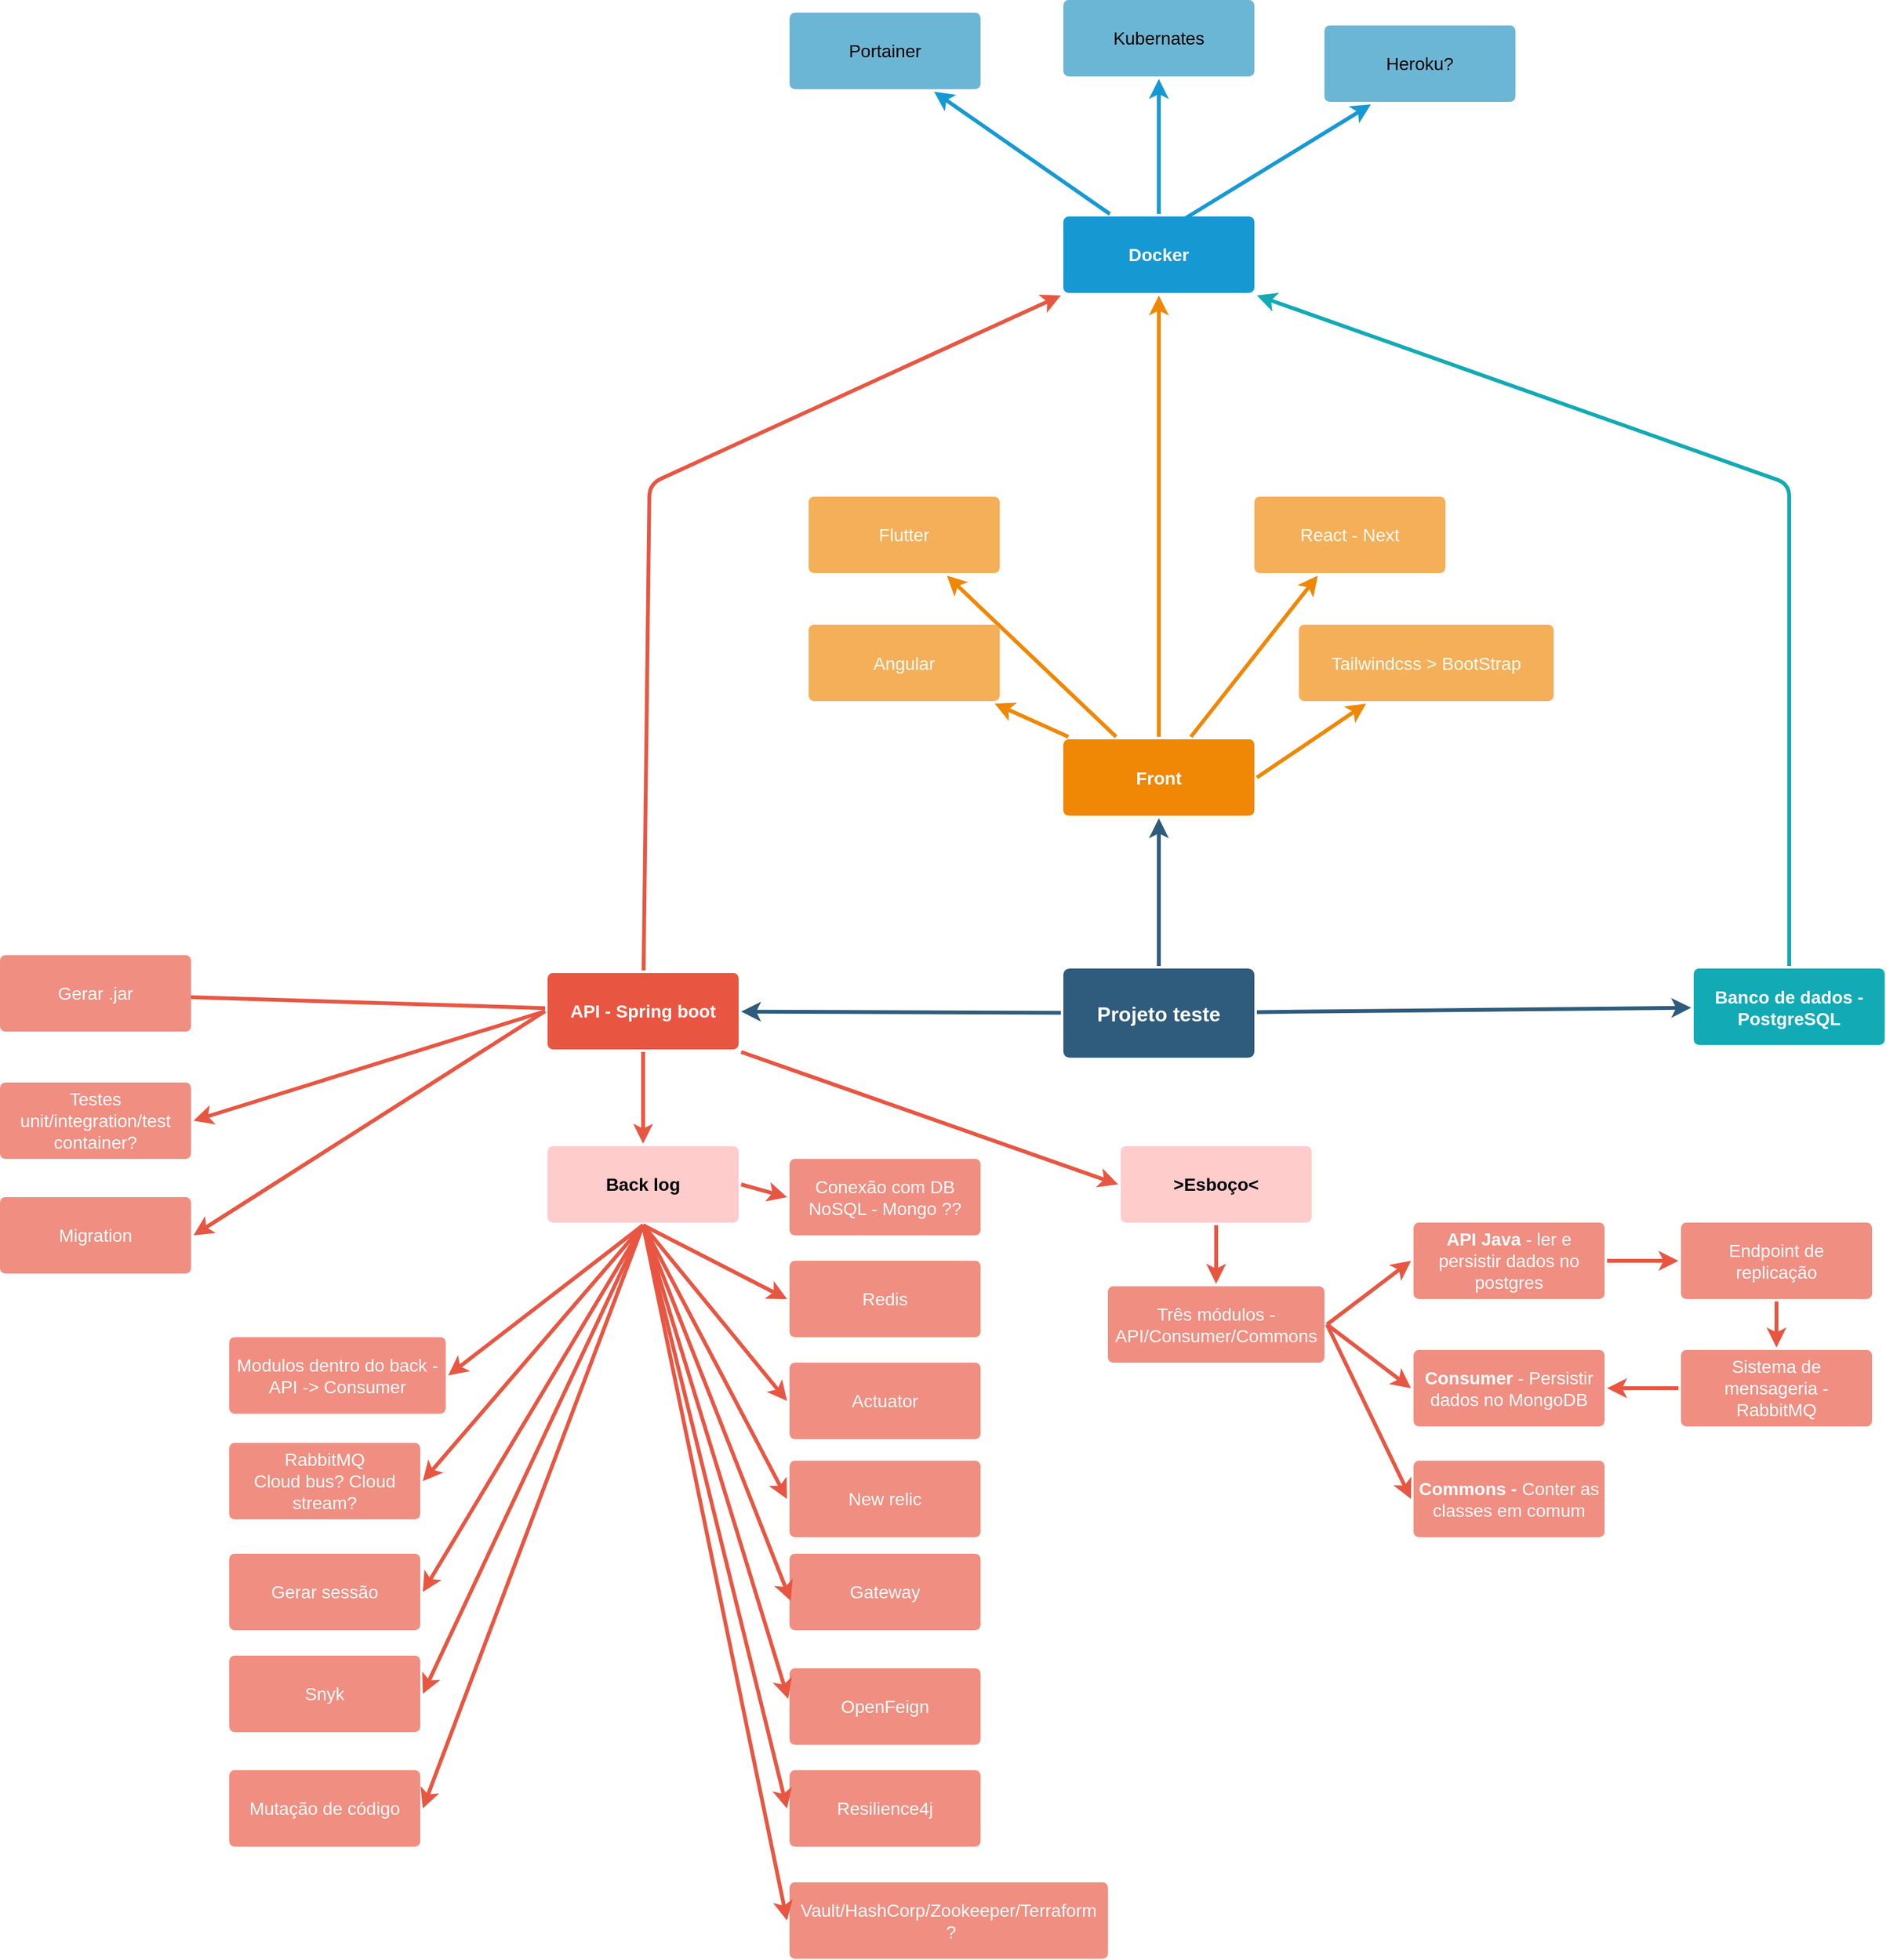 <mxfile version="21.3.7" type="device" pages="2">
  <diagram id="6a731a19-8d31-9384-78a2-239565b7b9f0" name="Ideias - Mapa mental">
    <mxGraphModel dx="2843" dy="1671" grid="1" gridSize="10" guides="1" tooltips="1" connect="1" arrows="1" fold="1" page="1" pageScale="1" pageWidth="1169" pageHeight="827" background="none" math="0" shadow="0">
      <root>
        <mxCell id="0" />
        <mxCell id="1" parent="0" />
        <mxCell id="1745" value="" style="edgeStyle=none;rounded=0;jumpStyle=none;html=1;shadow=0;labelBackgroundColor=none;startArrow=none;startFill=0;endArrow=classic;endFill=1;jettySize=auto;orthogonalLoop=1;strokeColor=#2F5B7C;strokeWidth=3;fontFamily=Helvetica;fontSize=16;fontColor=#23445D;spacing=5;" parent="1" source="1749" target="1764" edge="1">
          <mxGeometry relative="1" as="geometry" />
        </mxCell>
        <mxCell id="1746" value="" style="edgeStyle=none;rounded=0;jumpStyle=none;html=1;shadow=0;labelBackgroundColor=none;startArrow=none;startFill=0;endArrow=classic;endFill=1;jettySize=auto;orthogonalLoop=1;strokeColor=#2F5B7C;strokeWidth=3;fontFamily=Helvetica;fontSize=16;fontColor=#23445D;spacing=5;" parent="1" source="1749" target="1771" edge="1">
          <mxGeometry relative="1" as="geometry" />
        </mxCell>
        <mxCell id="1748" value="" style="edgeStyle=none;rounded=0;jumpStyle=none;html=1;shadow=0;labelBackgroundColor=none;startArrow=none;startFill=0;endArrow=classic;endFill=1;jettySize=auto;orthogonalLoop=1;strokeColor=#2F5B7C;strokeWidth=3;fontFamily=Helvetica;fontSize=16;fontColor=#23445D;spacing=5;" parent="1" source="1749" target="1753" edge="1">
          <mxGeometry relative="1" as="geometry" />
        </mxCell>
        <mxCell id="1749" value="Projeto teste" style="rounded=1;whiteSpace=wrap;html=1;shadow=0;labelBackgroundColor=none;strokeColor=none;strokeWidth=3;fillColor=#2F5B7C;fontFamily=Helvetica;fontSize=16;fontColor=#FFFFFF;align=center;fontStyle=1;spacing=5;arcSize=7;perimeterSpacing=2;" parent="1" vertex="1">
          <mxGeometry x="495" y="380.5" width="150" height="70" as="geometry" />
        </mxCell>
        <mxCell id="1752" value="" style="edgeStyle=none;rounded=1;jumpStyle=none;html=1;shadow=0;labelBackgroundColor=none;startArrow=none;startFill=0;jettySize=auto;orthogonalLoop=1;strokeColor=#E85642;strokeWidth=3;fontFamily=Helvetica;fontSize=14;fontColor=#FFFFFF;spacing=5;fontStyle=1;fillColor=#b0e3e6;" parent="1" source="1753" edge="1">
          <mxGeometry relative="1" as="geometry">
            <mxPoint x="-208" y="402.396" as="targetPoint" />
          </mxGeometry>
        </mxCell>
        <mxCell id="1753" value="API - Spring boot" style="rounded=1;whiteSpace=wrap;html=1;shadow=0;labelBackgroundColor=none;strokeColor=none;strokeWidth=3;fillColor=#e85642;fontFamily=Helvetica;fontSize=14;fontColor=#FFFFFF;align=center;spacing=5;fontStyle=1;arcSize=7;perimeterSpacing=2;" parent="1" vertex="1">
          <mxGeometry x="90" y="384" width="150" height="60" as="geometry" />
        </mxCell>
        <mxCell id="1757" value="" style="edgeStyle=none;rounded=0;jumpStyle=none;html=1;shadow=0;labelBackgroundColor=none;startArrow=none;startFill=0;endArrow=classic;endFill=1;jettySize=auto;orthogonalLoop=1;strokeColor=#1699D3;strokeWidth=3;fontFamily=Helvetica;fontSize=14;fontColor=#FFFFFF;spacing=5;entryX=0.5;entryY=1;entryDx=0;entryDy=0;" parent="1" source="1760" target="hTeudJfg16gMyXfL6sOq-1787" edge="1">
          <mxGeometry relative="1" as="geometry">
            <mxPoint x="570" y="-290" as="targetPoint" />
          </mxGeometry>
        </mxCell>
        <mxCell id="1760" value="Docker" style="rounded=1;whiteSpace=wrap;html=1;shadow=0;labelBackgroundColor=none;strokeColor=none;strokeWidth=3;fillColor=#1699d3;fontFamily=Helvetica;fontSize=14;fontColor=#FFFFFF;align=center;spacing=5;fontStyle=1;arcSize=7;perimeterSpacing=2;" parent="1" vertex="1">
          <mxGeometry x="495" y="-210" width="150" height="60" as="geometry" />
        </mxCell>
        <mxCell id="1764" value="Front" style="rounded=1;whiteSpace=wrap;html=1;shadow=0;labelBackgroundColor=none;strokeColor=none;strokeWidth=3;fillColor=#F08705;fontFamily=Helvetica;fontSize=14;fontColor=#FFFFFF;align=center;spacing=5;fontStyle=1;arcSize=7;perimeterSpacing=2;" parent="1" vertex="1">
          <mxGeometry x="495" y="200.5" width="150" height="60" as="geometry" />
        </mxCell>
        <mxCell id="1765" value="React - Next" style="rounded=1;whiteSpace=wrap;html=1;shadow=0;labelBackgroundColor=none;strokeColor=none;strokeWidth=3;fillColor=#f5af58;fontFamily=Helvetica;fontSize=14;fontColor=#FFFFFF;align=center;spacing=5;arcSize=7;perimeterSpacing=2;" parent="1" vertex="1">
          <mxGeometry x="645" y="10" width="150" height="60" as="geometry" />
        </mxCell>
        <mxCell id="1766" value="" style="edgeStyle=none;rounded=0;jumpStyle=none;html=1;shadow=0;labelBackgroundColor=none;startArrow=none;startFill=0;endArrow=classic;endFill=1;jettySize=auto;orthogonalLoop=1;strokeColor=#F08705;strokeWidth=3;fontFamily=Helvetica;fontSize=14;fontColor=#FFFFFF;spacing=5;" parent="1" source="1764" target="1765" edge="1">
          <mxGeometry relative="1" as="geometry" />
        </mxCell>
        <mxCell id="1767" value="Flutter" style="rounded=1;whiteSpace=wrap;html=1;shadow=0;labelBackgroundColor=none;strokeColor=none;strokeWidth=3;fillColor=#f5af58;fontFamily=Helvetica;fontSize=14;fontColor=#FFFFFF;align=center;spacing=5;arcSize=7;perimeterSpacing=2;" parent="1" vertex="1">
          <mxGeometry x="295" y="10" width="150" height="60" as="geometry" />
        </mxCell>
        <mxCell id="1768" value="" style="edgeStyle=none;rounded=0;jumpStyle=none;html=1;shadow=0;labelBackgroundColor=none;startArrow=none;startFill=0;endArrow=classic;endFill=1;jettySize=auto;orthogonalLoop=1;strokeColor=#F08705;strokeWidth=3;fontFamily=Helvetica;fontSize=14;fontColor=#FFFFFF;spacing=5;" parent="1" source="1764" target="1767" edge="1">
          <mxGeometry relative="1" as="geometry" />
        </mxCell>
        <mxCell id="1769" value="Angular" style="rounded=1;whiteSpace=wrap;html=1;shadow=0;labelBackgroundColor=none;strokeColor=none;strokeWidth=3;fillColor=#f5af58;fontFamily=Helvetica;fontSize=14;fontColor=#FFFFFF;align=center;spacing=5;arcSize=7;perimeterSpacing=2;" parent="1" vertex="1">
          <mxGeometry x="295" y="110.5" width="150" height="60" as="geometry" />
        </mxCell>
        <mxCell id="1770" value="" style="edgeStyle=none;rounded=0;jumpStyle=none;html=1;shadow=0;labelBackgroundColor=none;startArrow=none;startFill=0;endArrow=classic;endFill=1;jettySize=auto;orthogonalLoop=1;strokeColor=#F08705;strokeWidth=3;fontFamily=Helvetica;fontSize=14;fontColor=#FFFFFF;spacing=5;" parent="1" source="1764" target="1769" edge="1">
          <mxGeometry relative="1" as="geometry" />
        </mxCell>
        <mxCell id="1771" value="Banco de dados - PostgreSQL" style="rounded=1;whiteSpace=wrap;html=1;shadow=0;labelBackgroundColor=none;strokeColor=none;strokeWidth=3;fillColor=#12aab5;fontFamily=Helvetica;fontSize=14;fontColor=#FFFFFF;align=center;spacing=5;fontStyle=1;arcSize=7;perimeterSpacing=2;" parent="1" vertex="1">
          <mxGeometry x="990" y="380.5" width="150" height="60" as="geometry" />
        </mxCell>
        <mxCell id="1773" value="" style="edgeStyle=none;rounded=1;jumpStyle=none;html=1;shadow=0;labelBackgroundColor=none;startArrow=none;startFill=0;jettySize=auto;orthogonalLoop=1;strokeColor=#12AAB5;strokeWidth=3;fontFamily=Helvetica;fontSize=14;fontColor=#FFFFFF;spacing=5;fontStyle=1;fillColor=#b0e3e6;entryX=1;entryY=1;entryDx=0;entryDy=0;" parent="1" source="1771" target="1760" edge="1">
          <mxGeometry relative="1" as="geometry">
            <mxPoint x="630" y="530" as="targetPoint" />
            <Array as="points">
              <mxPoint x="1065" />
            </Array>
          </mxGeometry>
        </mxCell>
        <mxCell id="hTeudJfg16gMyXfL6sOq-1780" value="" style="edgeStyle=none;rounded=1;jumpStyle=none;html=1;shadow=0;labelBackgroundColor=none;startArrow=none;startFill=0;jettySize=auto;orthogonalLoop=1;strokeColor=#E85642;strokeWidth=3;fontFamily=Helvetica;fontSize=14;fontColor=#FFFFFF;spacing=5;fontStyle=1;fillColor=#b0e3e6;entryX=0;entryY=1;entryDx=0;entryDy=0;" parent="1" source="1753" target="1760" edge="1">
          <mxGeometry relative="1" as="geometry">
            <mxPoint x="260" y="458" as="sourcePoint" />
            <mxPoint x="190" y="513" as="targetPoint" />
            <Array as="points">
              <mxPoint x="170" />
            </Array>
          </mxGeometry>
        </mxCell>
        <mxCell id="hTeudJfg16gMyXfL6sOq-1783" value="Tailwindcss &amp;gt; BootStrap" style="rounded=1;whiteSpace=wrap;html=1;shadow=0;labelBackgroundColor=none;strokeColor=none;strokeWidth=3;fillColor=#f5af58;fontFamily=Helvetica;fontSize=14;fontColor=#FFFFFF;align=center;spacing=5;arcSize=7;perimeterSpacing=2;" parent="1" vertex="1">
          <mxGeometry x="680" y="110.5" width="200" height="60" as="geometry" />
        </mxCell>
        <mxCell id="hTeudJfg16gMyXfL6sOq-1784" value="" style="edgeStyle=none;rounded=0;jumpStyle=none;html=1;shadow=0;labelBackgroundColor=none;startArrow=none;startFill=0;endArrow=classic;endFill=1;jettySize=auto;orthogonalLoop=1;strokeColor=#F08705;strokeWidth=3;fontFamily=Helvetica;fontSize=14;fontColor=#FFFFFF;spacing=5;exitX=1;exitY=0.5;exitDx=0;exitDy=0;" parent="1" source="1764" target="hTeudJfg16gMyXfL6sOq-1783" edge="1">
          <mxGeometry relative="1" as="geometry">
            <mxPoint x="690" y="289" as="sourcePoint" />
          </mxGeometry>
        </mxCell>
        <mxCell id="hTeudJfg16gMyXfL6sOq-1786" value="" style="edgeStyle=none;rounded=0;jumpStyle=none;html=1;shadow=0;labelBackgroundColor=none;startArrow=none;startFill=0;endArrow=classic;endFill=1;jettySize=auto;orthogonalLoop=1;strokeColor=#F08705;strokeWidth=3;fontFamily=Helvetica;fontSize=14;fontColor=#FFFFFF;spacing=5;entryX=0.5;entryY=1;entryDx=0;entryDy=0;exitX=0.5;exitY=0;exitDx=0;exitDy=0;" parent="1" source="1764" target="1760" edge="1">
          <mxGeometry relative="1" as="geometry">
            <mxPoint x="546" y="209" as="sourcePoint" />
            <mxPoint x="414" y="82" as="targetPoint" />
          </mxGeometry>
        </mxCell>
        <mxCell id="hTeudJfg16gMyXfL6sOq-1787" value="Kubernates" style="rounded=1;whiteSpace=wrap;html=1;shadow=0;labelBackgroundColor=none;strokeWidth=3;fontFamily=Helvetica;fontSize=14;align=center;spacing=5;arcSize=7;perimeterSpacing=2;fillColor=#6cb6d5;strokeColor=none;" parent="1" vertex="1">
          <mxGeometry x="495" y="-380" width="150" height="60" as="geometry" />
        </mxCell>
        <mxCell id="hTeudJfg16gMyXfL6sOq-1788" value="Heroku?" style="rounded=1;whiteSpace=wrap;html=1;shadow=0;labelBackgroundColor=none;strokeWidth=3;fontFamily=Helvetica;fontSize=14;align=center;spacing=5;arcSize=7;perimeterSpacing=2;fillColor=#6cb6d5;strokeColor=none;" parent="1" vertex="1">
          <mxGeometry x="700" y="-360" width="150" height="60" as="geometry" />
        </mxCell>
        <mxCell id="hTeudJfg16gMyXfL6sOq-1789" value="" style="edgeStyle=none;rounded=0;jumpStyle=none;html=1;shadow=0;labelBackgroundColor=none;startArrow=none;startFill=0;endArrow=classic;endFill=1;jettySize=auto;orthogonalLoop=1;strokeColor=#1699D3;strokeWidth=3;fontFamily=Helvetica;fontSize=14;fontColor=#FFFFFF;spacing=5;entryX=0.25;entryY=1;entryDx=0;entryDy=0;" parent="1" target="hTeudJfg16gMyXfL6sOq-1788" edge="1">
          <mxGeometry relative="1" as="geometry">
            <mxPoint x="580" y="-202" as="sourcePoint" />
            <mxPoint x="580" y="-308" as="targetPoint" />
          </mxGeometry>
        </mxCell>
        <mxCell id="hTeudJfg16gMyXfL6sOq-1792" value="Portainer" style="rounded=1;whiteSpace=wrap;html=1;shadow=0;labelBackgroundColor=none;strokeWidth=3;fontFamily=Helvetica;fontSize=14;align=center;spacing=5;arcSize=7;perimeterSpacing=2;fillColor=#6cb6d5;strokeColor=none;" parent="1" vertex="1">
          <mxGeometry x="280" y="-370" width="150" height="60" as="geometry" />
        </mxCell>
        <mxCell id="hTeudJfg16gMyXfL6sOq-1793" value="" style="edgeStyle=none;rounded=0;jumpStyle=none;html=1;shadow=0;labelBackgroundColor=none;startArrow=none;startFill=0;endArrow=classic;endFill=1;jettySize=auto;orthogonalLoop=1;strokeColor=#1699D3;strokeWidth=3;fontFamily=Helvetica;fontSize=14;fontColor=#FFFFFF;spacing=5;entryX=0.75;entryY=1;entryDx=0;entryDy=0;exitX=0.25;exitY=0;exitDx=0;exitDy=0;" parent="1" source="1760" target="hTeudJfg16gMyXfL6sOq-1792" edge="1">
          <mxGeometry relative="1" as="geometry">
            <mxPoint x="580" y="-202" as="sourcePoint" />
            <mxPoint x="590" y="-308" as="targetPoint" />
          </mxGeometry>
        </mxCell>
        <mxCell id="hTeudJfg16gMyXfL6sOq-1799" value="" style="edgeStyle=none;rounded=1;jumpStyle=none;html=1;shadow=0;labelBackgroundColor=none;startArrow=none;startFill=0;jettySize=auto;orthogonalLoop=1;strokeColor=#E85642;strokeWidth=3;fontFamily=Helvetica;fontSize=14;fontColor=#FFFFFF;spacing=5;fontStyle=1;fillColor=#b0e3e6;entryX=1;entryY=0.5;entryDx=0;entryDy=0;exitX=0.5;exitY=1;exitDx=0;exitDy=0;" parent="1" source="hTeudJfg16gMyXfL6sOq-1803" target="hTeudJfg16gMyXfL6sOq-1814" edge="1">
          <mxGeometry relative="1" as="geometry">
            <mxPoint x="268" y="794" as="sourcePoint" />
            <mxPoint x="-38" y="870" as="targetPoint" />
          </mxGeometry>
        </mxCell>
        <mxCell id="hTeudJfg16gMyXfL6sOq-1800" value="New relic" style="rounded=1;whiteSpace=wrap;html=1;shadow=0;labelBackgroundColor=none;strokeColor=none;strokeWidth=3;fillColor=#f08e81;fontFamily=Helvetica;fontSize=14;fontColor=#FFFFFF;align=center;spacing=5;fontStyle=0;arcSize=7;perimeterSpacing=2;" parent="1" vertex="1">
          <mxGeometry x="280" y="767" width="150" height="60" as="geometry" />
        </mxCell>
        <mxCell id="hTeudJfg16gMyXfL6sOq-1801" value="Conexão com DB NoSQL - Mongo ??" style="rounded=1;whiteSpace=wrap;html=1;shadow=0;labelBackgroundColor=none;strokeColor=none;strokeWidth=3;fillColor=#f08e81;fontFamily=Helvetica;fontSize=14;fontColor=#FFFFFF;align=center;spacing=5;fontStyle=0;arcSize=7;perimeterSpacing=2;" parent="1" vertex="1">
          <mxGeometry x="280" y="530" width="150" height="60" as="geometry" />
        </mxCell>
        <mxCell id="hTeudJfg16gMyXfL6sOq-1802" value="Redis" style="rounded=1;whiteSpace=wrap;html=1;shadow=0;labelBackgroundColor=none;strokeColor=none;strokeWidth=3;fillColor=#f08e81;fontFamily=Helvetica;fontSize=14;fontColor=#FFFFFF;align=center;spacing=5;fontStyle=0;arcSize=7;perimeterSpacing=2;" parent="1" vertex="1">
          <mxGeometry x="280" y="610" width="150" height="60" as="geometry" />
        </mxCell>
        <mxCell id="hTeudJfg16gMyXfL6sOq-1803" value="&lt;font color=&quot;#000000&quot;&gt;Back log&lt;/font&gt;" style="rounded=1;whiteSpace=wrap;html=1;shadow=0;labelBackgroundColor=none;strokeColor=none;strokeWidth=3;fillColor=#ffcccc;fontFamily=Helvetica;fontSize=14;align=center;spacing=5;fontStyle=1;arcSize=7;perimeterSpacing=2;glass=0;fillStyle=auto;" parent="1" vertex="1">
          <mxGeometry x="90" y="520" width="150" height="60" as="geometry" />
        </mxCell>
        <mxCell id="hTeudJfg16gMyXfL6sOq-1804" value="" style="edgeStyle=none;rounded=1;jumpStyle=none;html=1;shadow=0;labelBackgroundColor=none;startArrow=none;startFill=0;jettySize=auto;orthogonalLoop=1;strokeColor=#E85642;strokeWidth=3;fontFamily=Helvetica;fontSize=14;fontColor=#FFFFFF;spacing=5;fontStyle=1;fillColor=#b0e3e6;exitX=0.5;exitY=1;exitDx=0;exitDy=0;" parent="1" source="1753" target="hTeudJfg16gMyXfL6sOq-1803" edge="1">
          <mxGeometry relative="1" as="geometry">
            <mxPoint x="114" y="392" as="sourcePoint" />
            <mxPoint x="-194" y="232" as="targetPoint" />
          </mxGeometry>
        </mxCell>
        <mxCell id="hTeudJfg16gMyXfL6sOq-1805" value="" style="edgeStyle=none;rounded=1;jumpStyle=none;html=1;shadow=0;labelBackgroundColor=none;startArrow=none;startFill=0;jettySize=auto;orthogonalLoop=1;strokeColor=#E85642;strokeWidth=3;fontFamily=Helvetica;fontSize=14;fontColor=#FFFFFF;spacing=5;fontStyle=1;fillColor=#b0e3e6;exitX=1;exitY=0.5;exitDx=0;exitDy=0;entryX=0;entryY=0.5;entryDx=0;entryDy=0;" parent="1" source="hTeudJfg16gMyXfL6sOq-1803" target="hTeudJfg16gMyXfL6sOq-1801" edge="1">
          <mxGeometry relative="1" as="geometry">
            <mxPoint x="175" y="456" as="sourcePoint" />
            <mxPoint x="175" y="528" as="targetPoint" />
          </mxGeometry>
        </mxCell>
        <mxCell id="hTeudJfg16gMyXfL6sOq-1806" value="" style="edgeStyle=none;rounded=1;jumpStyle=none;html=1;shadow=0;labelBackgroundColor=none;startArrow=none;startFill=0;jettySize=auto;orthogonalLoop=1;strokeColor=#E85642;strokeWidth=3;fontFamily=Helvetica;fontSize=14;fontColor=#FFFFFF;spacing=5;fontStyle=1;fillColor=#b0e3e6;exitX=0.5;exitY=1;exitDx=0;exitDy=0;entryX=0;entryY=0.5;entryDx=0;entryDy=0;" parent="1" source="hTeudJfg16gMyXfL6sOq-1803" target="hTeudJfg16gMyXfL6sOq-1802" edge="1">
          <mxGeometry relative="1" as="geometry">
            <mxPoint x="252" y="560" as="sourcePoint" />
            <mxPoint x="288" y="570" as="targetPoint" />
          </mxGeometry>
        </mxCell>
        <mxCell id="hTeudJfg16gMyXfL6sOq-1807" value="" style="edgeStyle=none;rounded=1;jumpStyle=none;html=1;shadow=0;labelBackgroundColor=none;startArrow=none;startFill=0;jettySize=auto;orthogonalLoop=1;strokeColor=#E85642;strokeWidth=3;fontFamily=Helvetica;fontSize=14;fontColor=#FFFFFF;spacing=5;fontStyle=1;fillColor=#b0e3e6;entryX=1;entryY=0.5;entryDx=0;entryDy=0;exitX=0;exitY=0.5;exitDx=0;exitDy=0;" parent="1" source="1753" target="hTeudJfg16gMyXfL6sOq-1815" edge="1">
          <mxGeometry relative="1" as="geometry">
            <mxPoint x="108" y="432" as="sourcePoint" />
            <mxPoint x="-218" y="570" as="targetPoint" />
          </mxGeometry>
        </mxCell>
        <mxCell id="hTeudJfg16gMyXfL6sOq-1808" value="" style="edgeStyle=none;rounded=1;jumpStyle=none;html=1;shadow=0;labelBackgroundColor=none;startArrow=none;startFill=0;jettySize=auto;orthogonalLoop=1;strokeColor=#E85642;strokeWidth=3;fontFamily=Helvetica;fontSize=14;fontColor=#FFFFFF;spacing=5;fontStyle=1;fillColor=#b0e3e6;entryX=1;entryY=0.5;entryDx=0;entryDy=0;exitX=0;exitY=0.5;exitDx=0;exitDy=0;" parent="1" source="1753" target="hTeudJfg16gMyXfL6sOq-1816" edge="1">
          <mxGeometry relative="1" as="geometry">
            <mxPoint x="118" y="442" as="sourcePoint" />
            <mxPoint x="-218" y="650" as="targetPoint" />
          </mxGeometry>
        </mxCell>
        <mxCell id="hTeudJfg16gMyXfL6sOq-1809" value="" style="edgeStyle=none;rounded=1;jumpStyle=none;html=1;shadow=0;labelBackgroundColor=none;startArrow=none;startFill=0;jettySize=auto;orthogonalLoop=1;strokeColor=#E85642;strokeWidth=3;fontFamily=Helvetica;fontSize=14;fontColor=#FFFFFF;spacing=5;fontStyle=1;fillColor=#b0e3e6;entryX=1;entryY=0.5;entryDx=0;entryDy=0;exitX=0.5;exitY=1;exitDx=0;exitDy=0;" parent="1" source="hTeudJfg16gMyXfL6sOq-1803" target="hTeudJfg16gMyXfL6sOq-1817" edge="1">
          <mxGeometry relative="1" as="geometry">
            <mxPoint x="170" y="580" as="sourcePoint" />
            <mxPoint x="-38" y="783" as="targetPoint" />
          </mxGeometry>
        </mxCell>
        <mxCell id="hTeudJfg16gMyXfL6sOq-1810" value="" style="edgeStyle=none;rounded=1;jumpStyle=none;html=1;shadow=0;labelBackgroundColor=none;startArrow=none;startFill=0;jettySize=auto;orthogonalLoop=1;strokeColor=#E85642;strokeWidth=3;fontFamily=Helvetica;fontSize=14;fontColor=#FFFFFF;spacing=5;fontStyle=1;fillColor=#b0e3e6;entryX=0;entryY=0.5;entryDx=0;entryDy=0;exitX=0.5;exitY=1;exitDx=0;exitDy=0;" parent="1" source="hTeudJfg16gMyXfL6sOq-1803" target="hTeudJfg16gMyXfL6sOq-1800" edge="1">
          <mxGeometry relative="1" as="geometry">
            <mxPoint x="138" y="462" as="sourcePoint" />
            <mxPoint x="-208" y="740" as="targetPoint" />
          </mxGeometry>
        </mxCell>
        <mxCell id="hTeudJfg16gMyXfL6sOq-1813" value="Gerar .jar" style="rounded=1;whiteSpace=wrap;html=1;shadow=0;labelBackgroundColor=none;strokeColor=none;strokeWidth=3;fillColor=#f08e81;fontFamily=Helvetica;fontSize=14;fontColor=#FFFFFF;align=center;spacing=5;fontStyle=0;arcSize=7;perimeterSpacing=2;" parent="1" vertex="1">
          <mxGeometry x="-340" y="370" width="150" height="60" as="geometry" />
        </mxCell>
        <mxCell id="hTeudJfg16gMyXfL6sOq-1814" value="Gerar sessão" style="rounded=1;whiteSpace=wrap;html=1;shadow=0;labelBackgroundColor=none;strokeColor=none;strokeWidth=3;fillColor=#f08e81;fontFamily=Helvetica;fontSize=14;fontColor=#FFFFFF;align=center;spacing=5;fontStyle=0;arcSize=7;perimeterSpacing=2;" parent="1" vertex="1">
          <mxGeometry x="-160" y="840" width="150" height="60" as="geometry" />
        </mxCell>
        <mxCell id="hTeudJfg16gMyXfL6sOq-1815" value="Testes unit/integration/test container?" style="rounded=1;whiteSpace=wrap;html=1;shadow=0;labelBackgroundColor=none;strokeColor=none;strokeWidth=3;fillColor=#f08e81;fontFamily=Helvetica;fontSize=14;fontColor=#FFFFFF;align=center;spacing=5;fontStyle=0;arcSize=7;perimeterSpacing=2;" parent="1" vertex="1">
          <mxGeometry x="-340" y="470" width="150" height="60" as="geometry" />
        </mxCell>
        <mxCell id="hTeudJfg16gMyXfL6sOq-1816" value="Migration" style="rounded=1;whiteSpace=wrap;html=1;shadow=0;labelBackgroundColor=none;strokeColor=none;strokeWidth=3;fillColor=#f08e81;fontFamily=Helvetica;fontSize=14;fontColor=#FFFFFF;align=center;spacing=5;fontStyle=0;arcSize=7;perimeterSpacing=2;" parent="1" vertex="1">
          <mxGeometry x="-340" y="560" width="150" height="60" as="geometry" />
        </mxCell>
        <mxCell id="hTeudJfg16gMyXfL6sOq-1817" value="RabbitMQ&lt;br&gt;Cloud bus? Cloud stream?" style="rounded=1;whiteSpace=wrap;html=1;shadow=0;labelBackgroundColor=none;strokeColor=none;strokeWidth=3;fillColor=#f08e81;fontFamily=Helvetica;fontSize=14;fontColor=#FFFFFF;align=center;spacing=5;fontStyle=0;arcSize=7;perimeterSpacing=2;" parent="1" vertex="1">
          <mxGeometry x="-160" y="753" width="150" height="60" as="geometry" />
        </mxCell>
        <mxCell id="hTeudJfg16gMyXfL6sOq-1818" value="Actuator" style="rounded=1;whiteSpace=wrap;html=1;shadow=0;labelBackgroundColor=none;strokeColor=none;strokeWidth=3;fillColor=#f08e81;fontFamily=Helvetica;fontSize=14;fontColor=#FFFFFF;align=center;spacing=5;fontStyle=0;arcSize=7;perimeterSpacing=2;" parent="1" vertex="1">
          <mxGeometry x="280" y="690" width="150" height="60" as="geometry" />
        </mxCell>
        <mxCell id="hTeudJfg16gMyXfL6sOq-1819" value="" style="edgeStyle=none;rounded=1;jumpStyle=none;html=1;shadow=0;labelBackgroundColor=none;startArrow=none;startFill=0;jettySize=auto;orthogonalLoop=1;strokeColor=#E85642;strokeWidth=3;fontFamily=Helvetica;fontSize=14;fontColor=#FFFFFF;spacing=5;fontStyle=1;fillColor=#b0e3e6;exitX=0.5;exitY=1;exitDx=0;exitDy=0;entryX=0;entryY=0.5;entryDx=0;entryDy=0;" parent="1" source="hTeudJfg16gMyXfL6sOq-1803" target="hTeudJfg16gMyXfL6sOq-1818" edge="1">
          <mxGeometry relative="1" as="geometry">
            <mxPoint x="252" y="592" as="sourcePoint" />
            <mxPoint x="288" y="618" as="targetPoint" />
          </mxGeometry>
        </mxCell>
        <mxCell id="hTeudJfg16gMyXfL6sOq-1820" value="Gateway" style="rounded=1;whiteSpace=wrap;html=1;shadow=0;labelBackgroundColor=none;strokeColor=none;strokeWidth=3;fillColor=#f08e81;fontFamily=Helvetica;fontSize=14;fontColor=#FFFFFF;align=center;spacing=5;fontStyle=0;arcSize=7;perimeterSpacing=2;" parent="1" vertex="1">
          <mxGeometry x="280" y="840" width="150" height="60" as="geometry" />
        </mxCell>
        <mxCell id="hTeudJfg16gMyXfL6sOq-1821" value="OpenFeign" style="rounded=1;whiteSpace=wrap;html=1;shadow=0;labelBackgroundColor=none;strokeColor=none;strokeWidth=3;fillColor=#f08e81;fontFamily=Helvetica;fontSize=14;fontColor=#FFFFFF;align=center;spacing=5;fontStyle=0;arcSize=7;perimeterSpacing=2;" parent="1" vertex="1">
          <mxGeometry x="280" y="930" width="150" height="60" as="geometry" />
        </mxCell>
        <mxCell id="hTeudJfg16gMyXfL6sOq-1822" value="" style="edgeStyle=none;rounded=1;jumpStyle=none;html=1;shadow=0;labelBackgroundColor=none;startArrow=none;startFill=0;jettySize=auto;orthogonalLoop=1;strokeColor=#E85642;strokeWidth=3;fontFamily=Helvetica;fontSize=14;fontColor=#FFFFFF;spacing=5;fontStyle=1;fillColor=#b0e3e6;entryX=0.006;entryY=0.406;entryDx=0;entryDy=0;entryPerimeter=0;exitX=0.5;exitY=1;exitDx=0;exitDy=0;" parent="1" source="hTeudJfg16gMyXfL6sOq-1803" target="hTeudJfg16gMyXfL6sOq-1821" edge="1">
          <mxGeometry relative="1" as="geometry">
            <mxPoint x="170" y="580" as="sourcePoint" />
            <mxPoint x="288" y="807" as="targetPoint" />
          </mxGeometry>
        </mxCell>
        <mxCell id="hTeudJfg16gMyXfL6sOq-1823" value="Resilience4j" style="rounded=1;whiteSpace=wrap;html=1;shadow=0;labelBackgroundColor=none;strokeColor=none;strokeWidth=3;fillColor=#f08e81;fontFamily=Helvetica;fontSize=14;fontColor=#FFFFFF;align=center;spacing=5;fontStyle=0;arcSize=7;perimeterSpacing=2;" parent="1" vertex="1">
          <mxGeometry x="280" y="1010" width="150" height="60" as="geometry" />
        </mxCell>
        <mxCell id="hTeudJfg16gMyXfL6sOq-1824" value="" style="edgeStyle=none;rounded=1;jumpStyle=none;html=1;shadow=0;labelBackgroundColor=none;startArrow=none;startFill=0;jettySize=auto;orthogonalLoop=1;strokeColor=#E85642;strokeWidth=3;fontFamily=Helvetica;fontSize=14;fontColor=#FFFFFF;spacing=5;fontStyle=1;fillColor=#b0e3e6;entryX=0;entryY=0.5;entryDx=0;entryDy=0;exitX=0.5;exitY=1;exitDx=0;exitDy=0;" parent="1" source="hTeudJfg16gMyXfL6sOq-1803" target="hTeudJfg16gMyXfL6sOq-1823" edge="1">
          <mxGeometry relative="1" as="geometry">
            <mxPoint x="175" y="592" as="sourcePoint" />
            <mxPoint x="289" y="964" as="targetPoint" />
          </mxGeometry>
        </mxCell>
        <mxCell id="hTeudJfg16gMyXfL6sOq-1825" value="" style="edgeStyle=none;rounded=1;jumpStyle=none;html=1;shadow=0;labelBackgroundColor=none;startArrow=none;startFill=0;jettySize=auto;orthogonalLoop=1;strokeColor=#E85642;strokeWidth=3;fontFamily=Helvetica;fontSize=14;fontColor=#FFFFFF;spacing=5;fontStyle=1;fillColor=#b0e3e6;entryX=0.019;entryY=0.609;entryDx=0;entryDy=0;entryPerimeter=0;exitX=0.5;exitY=1;exitDx=0;exitDy=0;" parent="1" source="hTeudJfg16gMyXfL6sOq-1803" target="hTeudJfg16gMyXfL6sOq-1820" edge="1">
          <mxGeometry relative="1" as="geometry">
            <mxPoint x="175" y="592" as="sourcePoint" />
            <mxPoint x="289" y="964" as="targetPoint" />
          </mxGeometry>
        </mxCell>
        <mxCell id="hTeudJfg16gMyXfL6sOq-1826" value="Vault/HashCorp/Zookeeper/Terraform&lt;br&gt;&amp;nbsp;?" style="rounded=1;whiteSpace=wrap;html=1;shadow=0;labelBackgroundColor=none;strokeColor=none;strokeWidth=3;fillColor=#f08e81;fontFamily=Helvetica;fontSize=14;fontColor=#FFFFFF;align=center;spacing=5;fontStyle=0;arcSize=7;perimeterSpacing=2;" parent="1" vertex="1">
          <mxGeometry x="280" y="1098" width="250" height="60" as="geometry" />
        </mxCell>
        <mxCell id="hTeudJfg16gMyXfL6sOq-1827" value="" style="edgeStyle=none;rounded=1;jumpStyle=none;html=1;shadow=0;labelBackgroundColor=none;startArrow=none;startFill=0;jettySize=auto;orthogonalLoop=1;strokeColor=#E85642;strokeWidth=3;fontFamily=Helvetica;fontSize=14;fontColor=#FFFFFF;spacing=5;fontStyle=1;fillColor=#b0e3e6;entryX=0;entryY=0.5;entryDx=0;entryDy=0;exitX=0.5;exitY=1;exitDx=0;exitDy=0;" parent="1" source="hTeudJfg16gMyXfL6sOq-1803" target="hTeudJfg16gMyXfL6sOq-1826" edge="1">
          <mxGeometry relative="1" as="geometry">
            <mxPoint x="165" y="670" as="sourcePoint" />
            <mxPoint x="289" y="1052" as="targetPoint" />
          </mxGeometry>
        </mxCell>
        <mxCell id="hTeudJfg16gMyXfL6sOq-1828" value="Modulos dentro do back - API -&amp;gt; Consumer" style="rounded=1;whiteSpace=wrap;html=1;shadow=0;labelBackgroundColor=none;strokeColor=none;strokeWidth=3;fillColor=#f08e81;fontFamily=Helvetica;fontSize=14;fontColor=#FFFFFF;align=center;spacing=5;fontStyle=0;arcSize=7;perimeterSpacing=2;" parent="1" vertex="1">
          <mxGeometry x="-160" y="670" width="170" height="60" as="geometry" />
        </mxCell>
        <mxCell id="hTeudJfg16gMyXfL6sOq-1829" value="" style="edgeStyle=none;rounded=1;jumpStyle=none;html=1;shadow=0;labelBackgroundColor=none;startArrow=none;startFill=0;jettySize=auto;orthogonalLoop=1;strokeColor=#E85642;strokeWidth=3;fontFamily=Helvetica;fontSize=14;fontColor=#FFFFFF;spacing=5;fontStyle=1;fillColor=#b0e3e6;entryX=1;entryY=0.5;entryDx=0;entryDy=0;exitX=0.5;exitY=1;exitDx=0;exitDy=0;" parent="1" source="hTeudJfg16gMyXfL6sOq-1803" target="hTeudJfg16gMyXfL6sOq-1828" edge="1">
          <mxGeometry relative="1" as="geometry">
            <mxPoint x="175" y="592" as="sourcePoint" />
            <mxPoint x="2" y="793" as="targetPoint" />
          </mxGeometry>
        </mxCell>
        <mxCell id="hTeudJfg16gMyXfL6sOq-1830" value="" style="edgeStyle=none;rounded=1;jumpStyle=none;html=1;shadow=0;labelBackgroundColor=none;startArrow=none;startFill=0;jettySize=auto;orthogonalLoop=1;strokeColor=#E85642;strokeWidth=3;fontFamily=Helvetica;fontSize=14;fontColor=#FFFFFF;spacing=5;fontStyle=1;fillColor=#b0e3e6;exitX=1;exitY=1;exitDx=0;exitDy=0;entryX=0;entryY=0.5;entryDx=0;entryDy=0;" parent="1" source="1753" target="hTeudJfg16gMyXfL6sOq-1831" edge="1">
          <mxGeometry relative="1" as="geometry">
            <mxPoint x="98" y="424" as="sourcePoint" />
            <mxPoint x="660" y="580" as="targetPoint" />
          </mxGeometry>
        </mxCell>
        <mxCell id="hTeudJfg16gMyXfL6sOq-1831" value="&lt;font color=&quot;#000000&quot;&gt;&amp;gt;Esboço&amp;lt;&lt;/font&gt;" style="rounded=1;whiteSpace=wrap;html=1;shadow=0;labelBackgroundColor=none;strokeColor=none;strokeWidth=3;fillColor=#ffcccc;fontFamily=Helvetica;fontSize=14;align=center;spacing=5;fontStyle=1;arcSize=7;perimeterSpacing=2;glass=0;fillStyle=auto;" parent="1" vertex="1">
          <mxGeometry x="540" y="520" width="150" height="60" as="geometry" />
        </mxCell>
        <mxCell id="hTeudJfg16gMyXfL6sOq-1833" value="&lt;b&gt;API Java&lt;/b&gt; - ler e persistir dados no postgres" style="rounded=1;whiteSpace=wrap;html=1;shadow=0;labelBackgroundColor=none;strokeColor=none;strokeWidth=3;fillColor=#f08e81;fontFamily=Helvetica;fontSize=14;fontColor=#FFFFFF;align=center;spacing=5;fontStyle=0;arcSize=7;perimeterSpacing=2;" parent="1" vertex="1">
          <mxGeometry x="770" y="580" width="150" height="60" as="geometry" />
        </mxCell>
        <mxCell id="hTeudJfg16gMyXfL6sOq-1834" value="&lt;b&gt;Consumer&lt;/b&gt;&amp;nbsp;- Persistir dados no MongoDB" style="rounded=1;whiteSpace=wrap;html=1;shadow=0;labelBackgroundColor=none;strokeColor=none;strokeWidth=3;fillColor=#f08e81;fontFamily=Helvetica;fontSize=14;fontColor=#FFFFFF;align=center;spacing=5;fontStyle=0;arcSize=7;perimeterSpacing=2;" parent="1" vertex="1">
          <mxGeometry x="770" y="680" width="150" height="60" as="geometry" />
        </mxCell>
        <mxCell id="hTeudJfg16gMyXfL6sOq-1835" value="" style="edgeStyle=none;rounded=1;jumpStyle=none;html=1;shadow=0;labelBackgroundColor=none;startArrow=none;startFill=0;jettySize=auto;orthogonalLoop=1;strokeColor=#E85642;strokeWidth=3;fontFamily=Helvetica;fontSize=14;fontColor=#FFFFFF;spacing=5;fontStyle=1;fillColor=#b0e3e6;exitX=0.5;exitY=1;exitDx=0;exitDy=0;entryX=0.5;entryY=0;entryDx=0;entryDy=0;" parent="1" source="hTeudJfg16gMyXfL6sOq-1831" target="hTeudJfg16gMyXfL6sOq-1839" edge="1">
          <mxGeometry relative="1" as="geometry">
            <mxPoint x="630" y="590" as="sourcePoint" />
            <mxPoint x="680" y="620" as="targetPoint" />
          </mxGeometry>
        </mxCell>
        <mxCell id="hTeudJfg16gMyXfL6sOq-1839" value="Três módulos - API/Consumer/Commons" style="rounded=1;whiteSpace=wrap;html=1;shadow=0;labelBackgroundColor=none;strokeColor=none;strokeWidth=3;fillColor=#f08e81;fontFamily=Helvetica;fontSize=14;fontColor=#FFFFFF;align=center;spacing=5;fontStyle=0;arcSize=7;perimeterSpacing=2;" parent="1" vertex="1">
          <mxGeometry x="530" y="630" width="170" height="60" as="geometry" />
        </mxCell>
        <mxCell id="hTeudJfg16gMyXfL6sOq-1843" value="" style="edgeStyle=none;rounded=1;jumpStyle=none;html=1;shadow=0;labelBackgroundColor=none;startArrow=none;startFill=0;jettySize=auto;orthogonalLoop=1;strokeColor=#E85642;strokeWidth=3;fontFamily=Helvetica;fontSize=14;fontColor=#FFFFFF;spacing=5;fontStyle=1;fillColor=#b0e3e6;exitX=1;exitY=0.5;exitDx=0;exitDy=0;entryX=0;entryY=0.5;entryDx=0;entryDy=0;" parent="1" source="hTeudJfg16gMyXfL6sOq-1839" target="hTeudJfg16gMyXfL6sOq-1833" edge="1">
          <mxGeometry relative="1" as="geometry">
            <mxPoint x="650" y="700" as="sourcePoint" />
            <mxPoint x="750" y="620" as="targetPoint" />
          </mxGeometry>
        </mxCell>
        <mxCell id="hTeudJfg16gMyXfL6sOq-1844" value="" style="edgeStyle=none;rounded=1;jumpStyle=none;html=1;shadow=0;labelBackgroundColor=none;startArrow=none;startFill=0;jettySize=auto;orthogonalLoop=1;strokeColor=#E85642;strokeWidth=3;fontFamily=Helvetica;fontSize=14;fontColor=#FFFFFF;spacing=5;fontStyle=1;fillColor=#b0e3e6;exitX=1;exitY=0.5;exitDx=0;exitDy=0;entryX=0;entryY=0.5;entryDx=0;entryDy=0;" parent="1" source="hTeudJfg16gMyXfL6sOq-1839" target="hTeudJfg16gMyXfL6sOq-1834" edge="1">
          <mxGeometry relative="1" as="geometry">
            <mxPoint x="702" y="670" as="sourcePoint" />
            <mxPoint x="778" y="620" as="targetPoint" />
          </mxGeometry>
        </mxCell>
        <mxCell id="hTeudJfg16gMyXfL6sOq-1845" value="Endpoint de replicação" style="rounded=1;whiteSpace=wrap;html=1;shadow=0;labelBackgroundColor=none;strokeColor=none;strokeWidth=3;fillColor=#f08e81;fontFamily=Helvetica;fontSize=14;fontColor=#FFFFFF;align=center;spacing=5;fontStyle=0;arcSize=7;perimeterSpacing=2;" parent="1" vertex="1">
          <mxGeometry x="980" y="580" width="150" height="60" as="geometry" />
        </mxCell>
        <mxCell id="hTeudJfg16gMyXfL6sOq-1846" value="" style="edgeStyle=none;rounded=1;jumpStyle=none;html=1;shadow=0;labelBackgroundColor=none;startArrow=none;startFill=0;jettySize=auto;orthogonalLoop=1;strokeColor=#E85642;strokeWidth=3;fontFamily=Helvetica;fontSize=14;fontColor=#FFFFFF;spacing=5;fontStyle=1;fillColor=#b0e3e6;exitX=1;exitY=0.5;exitDx=0;exitDy=0;entryX=0;entryY=0.5;entryDx=0;entryDy=0;" parent="1" source="hTeudJfg16gMyXfL6sOq-1833" target="hTeudJfg16gMyXfL6sOq-1845" edge="1">
          <mxGeometry relative="1" as="geometry">
            <mxPoint x="702" y="670" as="sourcePoint" />
            <mxPoint x="778" y="620" as="targetPoint" />
          </mxGeometry>
        </mxCell>
        <mxCell id="hTeudJfg16gMyXfL6sOq-1847" value="Sistema de mensageria - RabbitMQ" style="rounded=1;whiteSpace=wrap;html=1;shadow=0;labelBackgroundColor=none;strokeColor=none;strokeWidth=3;fillColor=#f08e81;fontFamily=Helvetica;fontSize=14;fontColor=#FFFFFF;align=center;spacing=5;fontStyle=0;arcSize=7;perimeterSpacing=2;" parent="1" vertex="1">
          <mxGeometry x="980" y="680" width="150" height="60" as="geometry" />
        </mxCell>
        <mxCell id="hTeudJfg16gMyXfL6sOq-1848" value="" style="edgeStyle=none;rounded=1;jumpStyle=none;html=1;shadow=0;labelBackgroundColor=none;startArrow=none;startFill=0;jettySize=auto;orthogonalLoop=1;strokeColor=#E85642;strokeWidth=3;fontFamily=Helvetica;fontSize=14;fontColor=#FFFFFF;spacing=5;fontStyle=1;fillColor=#b0e3e6;entryX=0.5;entryY=0;entryDx=0;entryDy=0;exitX=0.5;exitY=1;exitDx=0;exitDy=0;" parent="1" source="hTeudJfg16gMyXfL6sOq-1845" target="hTeudJfg16gMyXfL6sOq-1847" edge="1">
          <mxGeometry relative="1" as="geometry">
            <mxPoint x="932" y="620" as="sourcePoint" />
            <mxPoint x="988" y="620" as="targetPoint" />
          </mxGeometry>
        </mxCell>
        <mxCell id="hTeudJfg16gMyXfL6sOq-1849" value="" style="edgeStyle=none;rounded=1;jumpStyle=none;html=1;shadow=0;labelBackgroundColor=none;startArrow=none;startFill=0;jettySize=auto;orthogonalLoop=1;strokeColor=#E85642;strokeWidth=3;fontFamily=Helvetica;fontSize=14;fontColor=#FFFFFF;spacing=5;fontStyle=1;fillColor=#b0e3e6;exitX=0;exitY=0.5;exitDx=0;exitDy=0;entryX=1;entryY=0.5;entryDx=0;entryDy=0;" parent="1" source="hTeudJfg16gMyXfL6sOq-1847" target="hTeudJfg16gMyXfL6sOq-1834" edge="1">
          <mxGeometry relative="1" as="geometry">
            <mxPoint x="932" y="620" as="sourcePoint" />
            <mxPoint x="988" y="620" as="targetPoint" />
          </mxGeometry>
        </mxCell>
        <mxCell id="hTeudJfg16gMyXfL6sOq-1851" value="&lt;b&gt;Commons -&lt;/b&gt;&amp;nbsp;Conter as classes em comum" style="rounded=1;whiteSpace=wrap;html=1;shadow=0;labelBackgroundColor=none;strokeColor=none;strokeWidth=3;fillColor=#f08e81;fontFamily=Helvetica;fontSize=14;fontColor=#FFFFFF;align=center;spacing=5;fontStyle=0;arcSize=7;perimeterSpacing=2;" parent="1" vertex="1">
          <mxGeometry x="770" y="767" width="150" height="60" as="geometry" />
        </mxCell>
        <mxCell id="hTeudJfg16gMyXfL6sOq-1852" value="" style="edgeStyle=none;rounded=1;jumpStyle=none;html=1;shadow=0;labelBackgroundColor=none;startArrow=none;startFill=0;jettySize=auto;orthogonalLoop=1;strokeColor=#E85642;strokeWidth=3;fontFamily=Helvetica;fontSize=14;fontColor=#FFFFFF;spacing=5;fontStyle=1;fillColor=#b0e3e6;exitX=1;exitY=0.5;exitDx=0;exitDy=0;entryX=0;entryY=0.5;entryDx=0;entryDy=0;" parent="1" source="hTeudJfg16gMyXfL6sOq-1839" target="hTeudJfg16gMyXfL6sOq-1851" edge="1">
          <mxGeometry relative="1" as="geometry">
            <mxPoint x="702" y="670" as="sourcePoint" />
            <mxPoint x="778" y="720" as="targetPoint" />
          </mxGeometry>
        </mxCell>
        <mxCell id="hTeudJfg16gMyXfL6sOq-1853" value="Snyk" style="rounded=1;whiteSpace=wrap;html=1;shadow=0;labelBackgroundColor=none;strokeColor=none;strokeWidth=3;fillColor=#f08e81;fontFamily=Helvetica;fontSize=14;fontColor=#FFFFFF;align=center;spacing=5;fontStyle=0;arcSize=7;perimeterSpacing=2;" parent="1" vertex="1">
          <mxGeometry x="-160" y="920" width="150" height="60" as="geometry" />
        </mxCell>
        <mxCell id="hTeudJfg16gMyXfL6sOq-1855" value="Mutação de código" style="rounded=1;whiteSpace=wrap;html=1;shadow=0;labelBackgroundColor=none;strokeColor=none;strokeWidth=3;fillColor=#f08e81;fontFamily=Helvetica;fontSize=14;fontColor=#FFFFFF;align=center;spacing=5;fontStyle=0;arcSize=7;perimeterSpacing=2;" parent="1" vertex="1">
          <mxGeometry x="-160" y="1010" width="150" height="60" as="geometry" />
        </mxCell>
        <mxCell id="hTeudJfg16gMyXfL6sOq-1856" value="" style="edgeStyle=none;rounded=1;jumpStyle=none;html=1;shadow=0;labelBackgroundColor=none;startArrow=none;startFill=0;jettySize=auto;orthogonalLoop=1;strokeColor=#E85642;strokeWidth=3;fontFamily=Helvetica;fontSize=14;fontColor=#FFFFFF;spacing=5;fontStyle=1;fillColor=#b0e3e6;entryX=1;entryY=0.5;entryDx=0;entryDy=0;exitX=0.5;exitY=1;exitDx=0;exitDy=0;" parent="1" source="hTeudJfg16gMyXfL6sOq-1803" target="hTeudJfg16gMyXfL6sOq-1853" edge="1">
          <mxGeometry relative="1" as="geometry">
            <mxPoint x="175" y="592" as="sourcePoint" />
            <mxPoint x="2" y="880" as="targetPoint" />
          </mxGeometry>
        </mxCell>
        <mxCell id="hTeudJfg16gMyXfL6sOq-1857" value="" style="edgeStyle=none;rounded=1;jumpStyle=none;html=1;shadow=0;labelBackgroundColor=none;startArrow=none;startFill=0;jettySize=auto;orthogonalLoop=1;strokeColor=#E85642;strokeWidth=3;fontFamily=Helvetica;fontSize=14;fontColor=#FFFFFF;spacing=5;fontStyle=1;fillColor=#b0e3e6;entryX=1;entryY=0.5;entryDx=0;entryDy=0;exitX=0.5;exitY=1;exitDx=0;exitDy=0;" parent="1" source="hTeudJfg16gMyXfL6sOq-1803" target="hTeudJfg16gMyXfL6sOq-1855" edge="1">
          <mxGeometry relative="1" as="geometry">
            <mxPoint x="175" y="592" as="sourcePoint" />
            <mxPoint x="2" y="960" as="targetPoint" />
          </mxGeometry>
        </mxCell>
      </root>
    </mxGraphModel>
  </diagram>
  <diagram id="e3k70tEmME9_7P2W-qYk" name="Página-2">
    <mxGraphModel dx="861" dy="828" grid="1" gridSize="10" guides="1" tooltips="1" connect="1" arrows="1" fold="1" page="1" pageScale="1" pageWidth="827" pageHeight="1169" math="0" shadow="0">
      <root>
        <mxCell id="0" />
        <mxCell id="1" parent="0" />
        <mxCell id="JLvJ_BIlhF6YP4AS_RZ9-1" value="Table" style="shape=table;startSize=30;container=1;collapsible=1;childLayout=tableLayout;fixedRows=1;rowLines=0;fontStyle=1;align=center;resizeLast=1;html=1;" vertex="1" parent="1">
          <mxGeometry x="1260" y="640" width="180" height="150" as="geometry" />
        </mxCell>
        <mxCell id="JLvJ_BIlhF6YP4AS_RZ9-2" value="" style="shape=tableRow;horizontal=0;startSize=0;swimlaneHead=0;swimlaneBody=0;fillColor=none;collapsible=0;dropTarget=0;points=[[0,0.5],[1,0.5]];portConstraint=eastwest;top=0;left=0;right=0;bottom=1;" vertex="1" parent="JLvJ_BIlhF6YP4AS_RZ9-1">
          <mxGeometry y="30" width="180" height="30" as="geometry" />
        </mxCell>
        <mxCell id="JLvJ_BIlhF6YP4AS_RZ9-3" value="PK" style="shape=partialRectangle;connectable=0;fillColor=none;top=0;left=0;bottom=0;right=0;fontStyle=1;overflow=hidden;whiteSpace=wrap;html=1;" vertex="1" parent="JLvJ_BIlhF6YP4AS_RZ9-2">
          <mxGeometry width="30" height="30" as="geometry">
            <mxRectangle width="30" height="30" as="alternateBounds" />
          </mxGeometry>
        </mxCell>
        <mxCell id="JLvJ_BIlhF6YP4AS_RZ9-4" value="UniqueID" style="shape=partialRectangle;connectable=0;fillColor=none;top=0;left=0;bottom=0;right=0;align=left;spacingLeft=6;fontStyle=5;overflow=hidden;whiteSpace=wrap;html=1;" vertex="1" parent="JLvJ_BIlhF6YP4AS_RZ9-2">
          <mxGeometry x="30" width="150" height="30" as="geometry">
            <mxRectangle width="150" height="30" as="alternateBounds" />
          </mxGeometry>
        </mxCell>
        <mxCell id="JLvJ_BIlhF6YP4AS_RZ9-5" value="" style="shape=tableRow;horizontal=0;startSize=0;swimlaneHead=0;swimlaneBody=0;fillColor=none;collapsible=0;dropTarget=0;points=[[0,0.5],[1,0.5]];portConstraint=eastwest;top=0;left=0;right=0;bottom=0;" vertex="1" parent="JLvJ_BIlhF6YP4AS_RZ9-1">
          <mxGeometry y="60" width="180" height="30" as="geometry" />
        </mxCell>
        <mxCell id="JLvJ_BIlhF6YP4AS_RZ9-6" value="" style="shape=partialRectangle;connectable=0;fillColor=none;top=0;left=0;bottom=0;right=0;editable=1;overflow=hidden;whiteSpace=wrap;html=1;" vertex="1" parent="JLvJ_BIlhF6YP4AS_RZ9-5">
          <mxGeometry width="30" height="30" as="geometry">
            <mxRectangle width="30" height="30" as="alternateBounds" />
          </mxGeometry>
        </mxCell>
        <mxCell id="JLvJ_BIlhF6YP4AS_RZ9-7" value="Row 1" style="shape=partialRectangle;connectable=0;fillColor=none;top=0;left=0;bottom=0;right=0;align=left;spacingLeft=6;overflow=hidden;whiteSpace=wrap;html=1;" vertex="1" parent="JLvJ_BIlhF6YP4AS_RZ9-5">
          <mxGeometry x="30" width="150" height="30" as="geometry">
            <mxRectangle width="150" height="30" as="alternateBounds" />
          </mxGeometry>
        </mxCell>
        <mxCell id="JLvJ_BIlhF6YP4AS_RZ9-8" value="" style="shape=tableRow;horizontal=0;startSize=0;swimlaneHead=0;swimlaneBody=0;fillColor=none;collapsible=0;dropTarget=0;points=[[0,0.5],[1,0.5]];portConstraint=eastwest;top=0;left=0;right=0;bottom=0;" vertex="1" parent="JLvJ_BIlhF6YP4AS_RZ9-1">
          <mxGeometry y="90" width="180" height="30" as="geometry" />
        </mxCell>
        <mxCell id="JLvJ_BIlhF6YP4AS_RZ9-9" value="" style="shape=partialRectangle;connectable=0;fillColor=none;top=0;left=0;bottom=0;right=0;editable=1;overflow=hidden;whiteSpace=wrap;html=1;" vertex="1" parent="JLvJ_BIlhF6YP4AS_RZ9-8">
          <mxGeometry width="30" height="30" as="geometry">
            <mxRectangle width="30" height="30" as="alternateBounds" />
          </mxGeometry>
        </mxCell>
        <mxCell id="JLvJ_BIlhF6YP4AS_RZ9-10" value="Row 2" style="shape=partialRectangle;connectable=0;fillColor=none;top=0;left=0;bottom=0;right=0;align=left;spacingLeft=6;overflow=hidden;whiteSpace=wrap;html=1;" vertex="1" parent="JLvJ_BIlhF6YP4AS_RZ9-8">
          <mxGeometry x="30" width="150" height="30" as="geometry">
            <mxRectangle width="150" height="30" as="alternateBounds" />
          </mxGeometry>
        </mxCell>
        <mxCell id="JLvJ_BIlhF6YP4AS_RZ9-11" value="" style="shape=tableRow;horizontal=0;startSize=0;swimlaneHead=0;swimlaneBody=0;fillColor=none;collapsible=0;dropTarget=0;points=[[0,0.5],[1,0.5]];portConstraint=eastwest;top=0;left=0;right=0;bottom=0;" vertex="1" parent="JLvJ_BIlhF6YP4AS_RZ9-1">
          <mxGeometry y="120" width="180" height="30" as="geometry" />
        </mxCell>
        <mxCell id="JLvJ_BIlhF6YP4AS_RZ9-12" value="" style="shape=partialRectangle;connectable=0;fillColor=none;top=0;left=0;bottom=0;right=0;editable=1;overflow=hidden;whiteSpace=wrap;html=1;" vertex="1" parent="JLvJ_BIlhF6YP4AS_RZ9-11">
          <mxGeometry width="30" height="30" as="geometry">
            <mxRectangle width="30" height="30" as="alternateBounds" />
          </mxGeometry>
        </mxCell>
        <mxCell id="JLvJ_BIlhF6YP4AS_RZ9-13" value="Row 3" style="shape=partialRectangle;connectable=0;fillColor=none;top=0;left=0;bottom=0;right=0;align=left;spacingLeft=6;overflow=hidden;whiteSpace=wrap;html=1;" vertex="1" parent="JLvJ_BIlhF6YP4AS_RZ9-11">
          <mxGeometry x="30" width="150" height="30" as="geometry">
            <mxRectangle width="150" height="30" as="alternateBounds" />
          </mxGeometry>
        </mxCell>
        <mxCell id="JLvJ_BIlhF6YP4AS_RZ9-14" value="Classname" style="swimlane;fontStyle=0;childLayout=stackLayout;horizontal=1;startSize=26;fillColor=none;horizontalStack=0;resizeParent=1;resizeParentMax=0;resizeLast=0;collapsible=1;marginBottom=0;whiteSpace=wrap;html=1;" vertex="1" parent="1">
          <mxGeometry x="1020" y="900" width="140" height="104" as="geometry" />
        </mxCell>
        <mxCell id="JLvJ_BIlhF6YP4AS_RZ9-15" value="+ field: type" style="text;strokeColor=none;fillColor=none;align=left;verticalAlign=top;spacingLeft=4;spacingRight=4;overflow=hidden;rotatable=0;points=[[0,0.5],[1,0.5]];portConstraint=eastwest;whiteSpace=wrap;html=1;" vertex="1" parent="JLvJ_BIlhF6YP4AS_RZ9-14">
          <mxGeometry y="26" width="140" height="26" as="geometry" />
        </mxCell>
        <mxCell id="JLvJ_BIlhF6YP4AS_RZ9-16" value="+ field: type" style="text;strokeColor=none;fillColor=none;align=left;verticalAlign=top;spacingLeft=4;spacingRight=4;overflow=hidden;rotatable=0;points=[[0,0.5],[1,0.5]];portConstraint=eastwest;whiteSpace=wrap;html=1;" vertex="1" parent="JLvJ_BIlhF6YP4AS_RZ9-14">
          <mxGeometry y="52" width="140" height="26" as="geometry" />
        </mxCell>
        <mxCell id="JLvJ_BIlhF6YP4AS_RZ9-17" value="+ field: type" style="text;strokeColor=none;fillColor=none;align=left;verticalAlign=top;spacingLeft=4;spacingRight=4;overflow=hidden;rotatable=0;points=[[0,0.5],[1,0.5]];portConstraint=eastwest;whiteSpace=wrap;html=1;" vertex="1" parent="JLvJ_BIlhF6YP4AS_RZ9-14">
          <mxGeometry y="78" width="140" height="26" as="geometry" />
        </mxCell>
        <mxCell id="JLvJ_BIlhF6YP4AS_RZ9-18" value="Classname" style="swimlane;fontStyle=0;childLayout=stackLayout;horizontal=1;startSize=26;fillColor=none;horizontalStack=0;resizeParent=1;resizeParentMax=0;resizeLast=0;collapsible=1;marginBottom=0;whiteSpace=wrap;html=1;" vertex="1" parent="1">
          <mxGeometry x="1370" y="1004" width="140" height="104" as="geometry" />
        </mxCell>
        <mxCell id="JLvJ_BIlhF6YP4AS_RZ9-19" value="+ field: type" style="text;strokeColor=none;fillColor=none;align=left;verticalAlign=top;spacingLeft=4;spacingRight=4;overflow=hidden;rotatable=0;points=[[0,0.5],[1,0.5]];portConstraint=eastwest;whiteSpace=wrap;html=1;" vertex="1" parent="JLvJ_BIlhF6YP4AS_RZ9-18">
          <mxGeometry y="26" width="140" height="26" as="geometry" />
        </mxCell>
        <mxCell id="JLvJ_BIlhF6YP4AS_RZ9-20" value="+ field: type" style="text;strokeColor=none;fillColor=none;align=left;verticalAlign=top;spacingLeft=4;spacingRight=4;overflow=hidden;rotatable=0;points=[[0,0.5],[1,0.5]];portConstraint=eastwest;whiteSpace=wrap;html=1;" vertex="1" parent="JLvJ_BIlhF6YP4AS_RZ9-18">
          <mxGeometry y="52" width="140" height="26" as="geometry" />
        </mxCell>
        <mxCell id="JLvJ_BIlhF6YP4AS_RZ9-21" value="+ field: type" style="text;strokeColor=none;fillColor=none;align=left;verticalAlign=top;spacingLeft=4;spacingRight=4;overflow=hidden;rotatable=0;points=[[0,0.5],[1,0.5]];portConstraint=eastwest;whiteSpace=wrap;html=1;" vertex="1" parent="JLvJ_BIlhF6YP4AS_RZ9-18">
          <mxGeometry y="78" width="140" height="26" as="geometry" />
        </mxCell>
        <mxCell id="JLvJ_BIlhF6YP4AS_RZ9-24" value="Table" style="shape=table;startSize=30;container=1;collapsible=1;childLayout=tableLayout;fixedRows=1;rowLines=0;fontStyle=1;align=center;resizeLast=1;html=1;whiteSpace=wrap;" vertex="1" parent="1">
          <mxGeometry x="940" y="620" width="180" height="150" as="geometry" />
        </mxCell>
        <mxCell id="JLvJ_BIlhF6YP4AS_RZ9-25" value="" style="shape=tableRow;horizontal=0;startSize=0;swimlaneHead=0;swimlaneBody=0;fillColor=none;collapsible=0;dropTarget=0;points=[[0,0.5],[1,0.5]];portConstraint=eastwest;top=0;left=0;right=0;bottom=0;html=1;" vertex="1" parent="JLvJ_BIlhF6YP4AS_RZ9-24">
          <mxGeometry y="30" width="180" height="30" as="geometry" />
        </mxCell>
        <mxCell id="JLvJ_BIlhF6YP4AS_RZ9-26" value="PK,FK1" style="shape=partialRectangle;connectable=0;fillColor=none;top=0;left=0;bottom=0;right=0;fontStyle=1;overflow=hidden;html=1;whiteSpace=wrap;" vertex="1" parent="JLvJ_BIlhF6YP4AS_RZ9-25">
          <mxGeometry width="60" height="30" as="geometry">
            <mxRectangle width="60" height="30" as="alternateBounds" />
          </mxGeometry>
        </mxCell>
        <mxCell id="JLvJ_BIlhF6YP4AS_RZ9-27" value="Row 1" style="shape=partialRectangle;connectable=0;fillColor=none;top=0;left=0;bottom=0;right=0;align=left;spacingLeft=6;fontStyle=5;overflow=hidden;html=1;whiteSpace=wrap;" vertex="1" parent="JLvJ_BIlhF6YP4AS_RZ9-25">
          <mxGeometry x="60" width="120" height="30" as="geometry">
            <mxRectangle width="120" height="30" as="alternateBounds" />
          </mxGeometry>
        </mxCell>
        <mxCell id="JLvJ_BIlhF6YP4AS_RZ9-28" value="" style="shape=tableRow;horizontal=0;startSize=0;swimlaneHead=0;swimlaneBody=0;fillColor=none;collapsible=0;dropTarget=0;points=[[0,0.5],[1,0.5]];portConstraint=eastwest;top=0;left=0;right=0;bottom=1;html=1;" vertex="1" parent="JLvJ_BIlhF6YP4AS_RZ9-24">
          <mxGeometry y="60" width="180" height="30" as="geometry" />
        </mxCell>
        <mxCell id="JLvJ_BIlhF6YP4AS_RZ9-29" value="PK,FK2" style="shape=partialRectangle;connectable=0;fillColor=none;top=0;left=0;bottom=0;right=0;fontStyle=1;overflow=hidden;html=1;whiteSpace=wrap;" vertex="1" parent="JLvJ_BIlhF6YP4AS_RZ9-28">
          <mxGeometry width="60" height="30" as="geometry">
            <mxRectangle width="60" height="30" as="alternateBounds" />
          </mxGeometry>
        </mxCell>
        <mxCell id="JLvJ_BIlhF6YP4AS_RZ9-30" value="Row 2" style="shape=partialRectangle;connectable=0;fillColor=none;top=0;left=0;bottom=0;right=0;align=left;spacingLeft=6;fontStyle=5;overflow=hidden;html=1;whiteSpace=wrap;" vertex="1" parent="JLvJ_BIlhF6YP4AS_RZ9-28">
          <mxGeometry x="60" width="120" height="30" as="geometry">
            <mxRectangle width="120" height="30" as="alternateBounds" />
          </mxGeometry>
        </mxCell>
        <mxCell id="JLvJ_BIlhF6YP4AS_RZ9-31" value="" style="shape=tableRow;horizontal=0;startSize=0;swimlaneHead=0;swimlaneBody=0;fillColor=none;collapsible=0;dropTarget=0;points=[[0,0.5],[1,0.5]];portConstraint=eastwest;top=0;left=0;right=0;bottom=0;html=1;" vertex="1" parent="JLvJ_BIlhF6YP4AS_RZ9-24">
          <mxGeometry y="90" width="180" height="30" as="geometry" />
        </mxCell>
        <mxCell id="JLvJ_BIlhF6YP4AS_RZ9-32" value="" style="shape=partialRectangle;connectable=0;fillColor=none;top=0;left=0;bottom=0;right=0;editable=1;overflow=hidden;html=1;whiteSpace=wrap;" vertex="1" parent="JLvJ_BIlhF6YP4AS_RZ9-31">
          <mxGeometry width="60" height="30" as="geometry">
            <mxRectangle width="60" height="30" as="alternateBounds" />
          </mxGeometry>
        </mxCell>
        <mxCell id="JLvJ_BIlhF6YP4AS_RZ9-33" value="Row 3" style="shape=partialRectangle;connectable=0;fillColor=none;top=0;left=0;bottom=0;right=0;align=left;spacingLeft=6;overflow=hidden;html=1;whiteSpace=wrap;" vertex="1" parent="JLvJ_BIlhF6YP4AS_RZ9-31">
          <mxGeometry x="60" width="120" height="30" as="geometry">
            <mxRectangle width="120" height="30" as="alternateBounds" />
          </mxGeometry>
        </mxCell>
        <mxCell id="JLvJ_BIlhF6YP4AS_RZ9-34" value="" style="shape=tableRow;horizontal=0;startSize=0;swimlaneHead=0;swimlaneBody=0;fillColor=none;collapsible=0;dropTarget=0;points=[[0,0.5],[1,0.5]];portConstraint=eastwest;top=0;left=0;right=0;bottom=0;html=1;" vertex="1" parent="JLvJ_BIlhF6YP4AS_RZ9-24">
          <mxGeometry y="120" width="180" height="30" as="geometry" />
        </mxCell>
        <mxCell id="JLvJ_BIlhF6YP4AS_RZ9-35" value="" style="shape=partialRectangle;connectable=0;fillColor=none;top=0;left=0;bottom=0;right=0;editable=1;overflow=hidden;html=1;whiteSpace=wrap;" vertex="1" parent="JLvJ_BIlhF6YP4AS_RZ9-34">
          <mxGeometry width="60" height="30" as="geometry">
            <mxRectangle width="60" height="30" as="alternateBounds" />
          </mxGeometry>
        </mxCell>
        <mxCell id="JLvJ_BIlhF6YP4AS_RZ9-36" value="Row 4" style="shape=partialRectangle;connectable=0;fillColor=none;top=0;left=0;bottom=0;right=0;align=left;spacingLeft=6;overflow=hidden;html=1;whiteSpace=wrap;" vertex="1" parent="JLvJ_BIlhF6YP4AS_RZ9-34">
          <mxGeometry x="60" width="120" height="30" as="geometry">
            <mxRectangle width="120" height="30" as="alternateBounds" />
          </mxGeometry>
        </mxCell>
        <mxCell id="JLvJ_BIlhF6YP4AS_RZ9-38" value="" style="edgeStyle=entityRelationEdgeStyle;fontSize=12;html=1;endArrow=ERzeroToMany;endFill=1;rounded=0;exitX=0;exitY=0.5;exitDx=0;exitDy=0;entryX=1;entryY=0.5;entryDx=0;entryDy=0;" edge="1" parent="1" source="JLvJ_BIlhF6YP4AS_RZ9-2" target="JLvJ_BIlhF6YP4AS_RZ9-25">
          <mxGeometry width="100" height="100" relative="1" as="geometry">
            <mxPoint x="1200" y="680" as="sourcePoint" />
            <mxPoint x="1250" y="760" as="targetPoint" />
          </mxGeometry>
        </mxCell>
      </root>
    </mxGraphModel>
  </diagram>
</mxfile>
